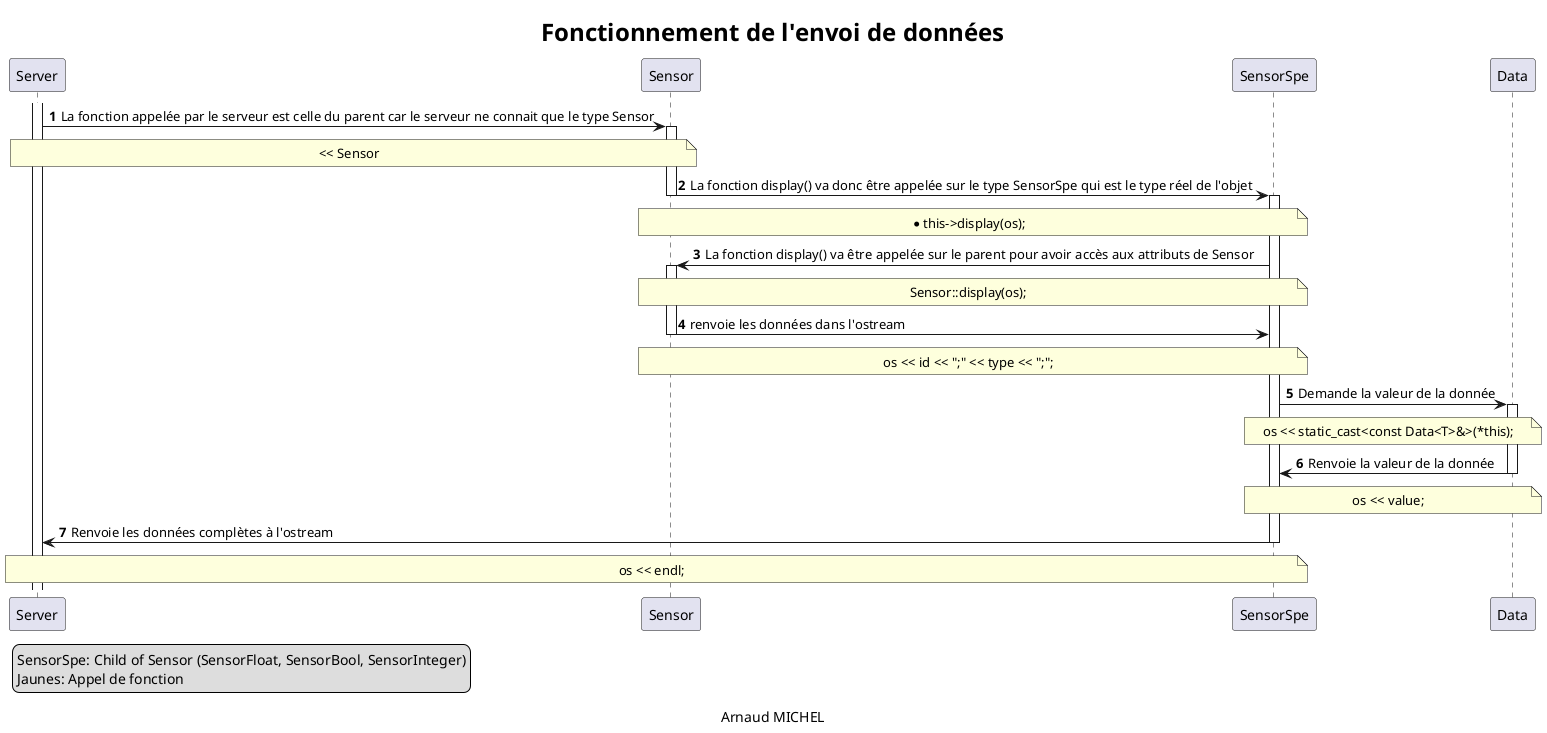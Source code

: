 @startuml

skinparam title {
    FontSize 24
}

title Fonctionnement de l'envoi de données

autonumber

activate Server

Server -> Sensor: La fonction appelée par le serveur est celle du parent car le serveur ne connait que le type Sensor
note over Server, Sensor
<< Sensor
end note

activate Sensor
Sensor -> SensorSpe: La fonction display() va donc être appelée sur le type SensorSpe qui est le type réel de l'objet
note over Sensor, SensorSpe
*this->display(os);
end note

deactivate Sensor
activate SensorSpe
SensorSpe -> Sensor: La fonction display() va être appelée sur le parent pour avoir accès aux attributs de Sensor
note over Sensor, SensorSpe
 Sensor::display(os);
end note

activate Sensor

Sensor -> SensorSpe: renvoie les données dans l'ostream
note over Sensor, SensorSpe
os << id << ";" << type << ";";
end note

deactivate Sensor

SensorSpe -> Data: Demande la valeur de la donnée
note over SensorSpe, Data
os << static_cast<const Data<T>&>(*this);
end note

activate Data
Data -> SensorSpe: Renvoie la valeur de la donnée
note over Data, SensorSpe
os << value;
end note

deactivate Data

SensorSpe -> Server: Renvoie les données complètes à l'ostream
note over SensorSpe, Server
os << endl;
end note

deactivate SensorSpe



legend left
    SensorSpe: Child of Sensor (SensorFloat, SensorBool, SensorInteger)
    Jaunes: Appel de fonction
endlegend


caption Arnaud MICHEL
@enduml